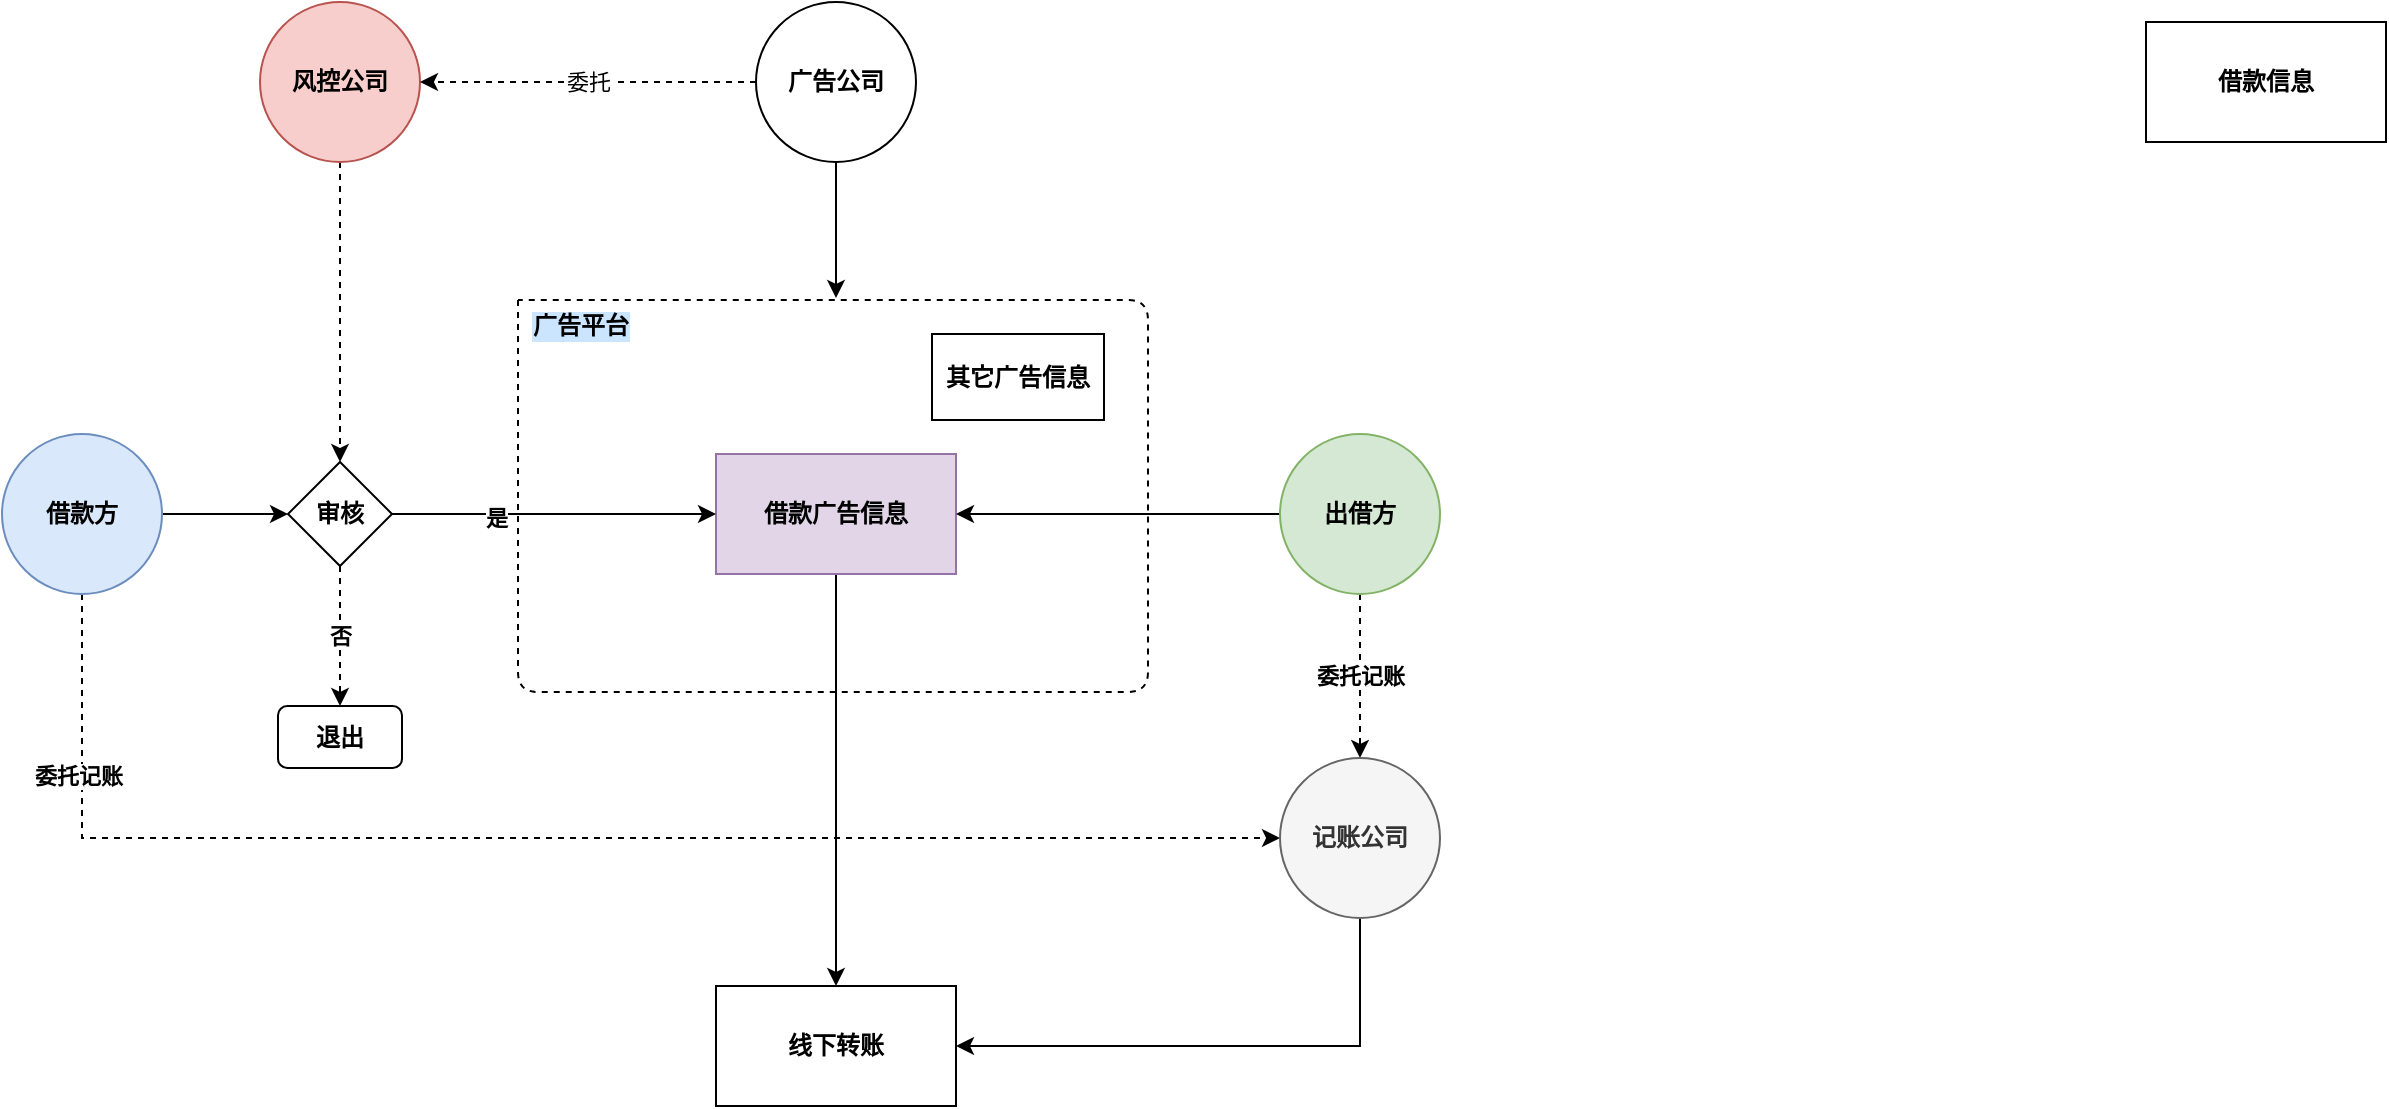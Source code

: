 <mxfile version="13.0.1" type="github">
  <diagram id="ckfXY8xdF6HMiDo0OfL2" name="Page-1">
    <mxGraphModel dx="1822" dy="362" grid="0" gridSize="10" guides="1" tooltips="1" connect="1" arrows="1" fold="1" page="0" pageScale="1" pageWidth="827" pageHeight="1169" math="0" shadow="0">
      <root>
        <mxCell id="0" />
        <mxCell id="1" parent="0" />
        <mxCell id="n2W3-XKyU9g3LvurngLY-33" style="edgeStyle=orthogonalEdgeStyle;rounded=0;orthogonalLoop=1;jettySize=auto;html=1;exitX=0.5;exitY=1;exitDx=0;exitDy=0;entryX=0.5;entryY=0;entryDx=0;entryDy=0;" edge="1" parent="1" source="n2W3-XKyU9g3LvurngLY-2" target="n2W3-XKyU9g3LvurngLY-30">
          <mxGeometry relative="1" as="geometry" />
        </mxCell>
        <mxCell id="n2W3-XKyU9g3LvurngLY-2" value="借款广告信息" style="rounded=0;whiteSpace=wrap;html=1;fontStyle=1;fillColor=#e1d5e7;strokeColor=#9673a6;" vertex="1" parent="1">
          <mxGeometry x="174" y="770" width="120" height="60" as="geometry" />
        </mxCell>
        <mxCell id="n2W3-XKyU9g3LvurngLY-19" style="edgeStyle=orthogonalEdgeStyle;rounded=0;orthogonalLoop=1;jettySize=auto;html=1;exitX=1;exitY=0.5;exitDx=0;exitDy=0;" edge="1" parent="1" source="n2W3-XKyU9g3LvurngLY-4" target="n2W3-XKyU9g3LvurngLY-17">
          <mxGeometry relative="1" as="geometry" />
        </mxCell>
        <mxCell id="n2W3-XKyU9g3LvurngLY-31" style="edgeStyle=orthogonalEdgeStyle;rounded=0;orthogonalLoop=1;jettySize=auto;html=1;exitX=0.5;exitY=1;exitDx=0;exitDy=0;entryX=0;entryY=0.5;entryDx=0;entryDy=0;dashed=1;" edge="1" parent="1" source="n2W3-XKyU9g3LvurngLY-4" target="n2W3-XKyU9g3LvurngLY-7">
          <mxGeometry relative="1" as="geometry" />
        </mxCell>
        <mxCell id="n2W3-XKyU9g3LvurngLY-32" value="委托记账" style="edgeLabel;html=1;align=center;verticalAlign=middle;resizable=0;points=[];fontStyle=1" vertex="1" connectable="0" parent="n2W3-XKyU9g3LvurngLY-31">
          <mxGeometry x="-0.749" y="-2" relative="1" as="geometry">
            <mxPoint as="offset" />
          </mxGeometry>
        </mxCell>
        <mxCell id="n2W3-XKyU9g3LvurngLY-4" value="借款方" style="ellipse;whiteSpace=wrap;html=1;aspect=fixed;fillColor=#dae8fc;strokeColor=#6c8ebf;fontStyle=1" vertex="1" parent="1">
          <mxGeometry x="-183" y="760" width="80" height="80" as="geometry" />
        </mxCell>
        <mxCell id="n2W3-XKyU9g3LvurngLY-27" style="edgeStyle=orthogonalEdgeStyle;rounded=0;orthogonalLoop=1;jettySize=auto;html=1;exitX=0;exitY=0.5;exitDx=0;exitDy=0;entryX=1;entryY=0.5;entryDx=0;entryDy=0;" edge="1" parent="1" source="n2W3-XKyU9g3LvurngLY-5" target="n2W3-XKyU9g3LvurngLY-2">
          <mxGeometry relative="1" as="geometry" />
        </mxCell>
        <mxCell id="n2W3-XKyU9g3LvurngLY-28" value="&lt;span style=&quot;&quot;&gt;委托记账&lt;/span&gt;" style="edgeStyle=orthogonalEdgeStyle;rounded=0;orthogonalLoop=1;jettySize=auto;html=1;exitX=0.5;exitY=1;exitDx=0;exitDy=0;dashed=1;fontStyle=1" edge="1" parent="1" source="n2W3-XKyU9g3LvurngLY-5" target="n2W3-XKyU9g3LvurngLY-7">
          <mxGeometry relative="1" as="geometry" />
        </mxCell>
        <mxCell id="n2W3-XKyU9g3LvurngLY-5" value="出借方" style="ellipse;whiteSpace=wrap;html=1;aspect=fixed;fillColor=#d5e8d4;strokeColor=#82b366;fontStyle=1" vertex="1" parent="1">
          <mxGeometry x="456" y="760" width="80" height="80" as="geometry" />
        </mxCell>
        <mxCell id="n2W3-XKyU9g3LvurngLY-18" style="edgeStyle=orthogonalEdgeStyle;rounded=0;orthogonalLoop=1;jettySize=auto;html=1;exitX=0.5;exitY=1;exitDx=0;exitDy=0;entryX=0.5;entryY=0;entryDx=0;entryDy=0;dashed=1;" edge="1" parent="1" source="n2W3-XKyU9g3LvurngLY-6" target="n2W3-XKyU9g3LvurngLY-17">
          <mxGeometry relative="1" as="geometry" />
        </mxCell>
        <mxCell id="n2W3-XKyU9g3LvurngLY-6" value="风控公司" style="ellipse;whiteSpace=wrap;html=1;aspect=fixed;fillColor=#f8cecc;strokeColor=#b85450;fontStyle=1" vertex="1" parent="1">
          <mxGeometry x="-54" y="544" width="80" height="80" as="geometry" />
        </mxCell>
        <mxCell id="n2W3-XKyU9g3LvurngLY-34" style="edgeStyle=orthogonalEdgeStyle;rounded=0;orthogonalLoop=1;jettySize=auto;html=1;exitX=0.5;exitY=1;exitDx=0;exitDy=0;entryX=1;entryY=0.5;entryDx=0;entryDy=0;" edge="1" parent="1" source="n2W3-XKyU9g3LvurngLY-7" target="n2W3-XKyU9g3LvurngLY-30">
          <mxGeometry relative="1" as="geometry" />
        </mxCell>
        <mxCell id="n2W3-XKyU9g3LvurngLY-7" value="记账公司" style="ellipse;whiteSpace=wrap;html=1;aspect=fixed;fillColor=#f5f5f5;strokeColor=#666666;fontColor=#333333;fontStyle=1" vertex="1" parent="1">
          <mxGeometry x="456" y="922" width="80" height="80" as="geometry" />
        </mxCell>
        <mxCell id="n2W3-XKyU9g3LvurngLY-8" value="借款信息" style="rounded=0;whiteSpace=wrap;html=1;fontStyle=1" vertex="1" parent="1">
          <mxGeometry x="889" y="554" width="120" height="60" as="geometry" />
        </mxCell>
        <mxCell id="n2W3-XKyU9g3LvurngLY-13" style="edgeStyle=orthogonalEdgeStyle;rounded=0;orthogonalLoop=1;jettySize=auto;html=1;exitX=0.5;exitY=1;exitDx=0;exitDy=0;" edge="1" parent="1" source="n2W3-XKyU9g3LvurngLY-10">
          <mxGeometry relative="1" as="geometry">
            <mxPoint x="234" y="692" as="targetPoint" />
          </mxGeometry>
        </mxCell>
        <mxCell id="n2W3-XKyU9g3LvurngLY-24" value="委托" style="edgeStyle=orthogonalEdgeStyle;rounded=0;orthogonalLoop=1;jettySize=auto;html=1;exitX=0;exitY=0.5;exitDx=0;exitDy=0;dashed=1;" edge="1" parent="1" source="n2W3-XKyU9g3LvurngLY-10" target="n2W3-XKyU9g3LvurngLY-6">
          <mxGeometry relative="1" as="geometry" />
        </mxCell>
        <mxCell id="n2W3-XKyU9g3LvurngLY-10" value="广告公司" style="ellipse;whiteSpace=wrap;html=1;aspect=fixed;fontStyle=1" vertex="1" parent="1">
          <mxGeometry x="194" y="544" width="80" height="80" as="geometry" />
        </mxCell>
        <mxCell id="n2W3-XKyU9g3LvurngLY-11" value="" style="endArrow=none;dashed=1;html=1;" edge="1" parent="1">
          <mxGeometry width="50" height="50" relative="1" as="geometry">
            <mxPoint x="75" y="693" as="sourcePoint" />
            <mxPoint x="75" y="693" as="targetPoint" />
            <Array as="points">
              <mxPoint x="75" y="889" />
              <mxPoint x="390" y="889" />
              <mxPoint x="390" y="693" />
            </Array>
          </mxGeometry>
        </mxCell>
        <mxCell id="n2W3-XKyU9g3LvurngLY-20" style="edgeStyle=orthogonalEdgeStyle;rounded=0;orthogonalLoop=1;jettySize=auto;html=1;exitX=1;exitY=0.5;exitDx=0;exitDy=0;" edge="1" parent="1" source="n2W3-XKyU9g3LvurngLY-17" target="n2W3-XKyU9g3LvurngLY-2">
          <mxGeometry relative="1" as="geometry" />
        </mxCell>
        <mxCell id="n2W3-XKyU9g3LvurngLY-23" value="是" style="edgeLabel;html=1;align=center;verticalAlign=middle;resizable=0;points=[];fontStyle=1" vertex="1" connectable="0" parent="n2W3-XKyU9g3LvurngLY-20">
          <mxGeometry x="-0.358" y="-2" relative="1" as="geometry">
            <mxPoint as="offset" />
          </mxGeometry>
        </mxCell>
        <mxCell id="n2W3-XKyU9g3LvurngLY-26" value="否" style="edgeStyle=orthogonalEdgeStyle;rounded=0;orthogonalLoop=1;jettySize=auto;html=1;exitX=0.5;exitY=1;exitDx=0;exitDy=0;dashed=1;fontStyle=1" edge="1" parent="1" source="n2W3-XKyU9g3LvurngLY-17" target="n2W3-XKyU9g3LvurngLY-25">
          <mxGeometry relative="1" as="geometry" />
        </mxCell>
        <mxCell id="n2W3-XKyU9g3LvurngLY-17" value="审核" style="rhombus;whiteSpace=wrap;html=1;fontStyle=1" vertex="1" parent="1">
          <mxGeometry x="-40" y="774" width="52" height="52" as="geometry" />
        </mxCell>
        <mxCell id="n2W3-XKyU9g3LvurngLY-21" value="广告平台" style="text;html=1;strokeColor=none;fillColor=none;align=center;verticalAlign=middle;whiteSpace=wrap;rounded=1;fontStyle=1;labelBackgroundColor=#CCE5FF;shadow=1;glass=0;strokeWidth=1;" vertex="1" parent="1">
          <mxGeometry x="77" y="696" width="59" height="20" as="geometry" />
        </mxCell>
        <mxCell id="n2W3-XKyU9g3LvurngLY-22" value="其它广告信息" style="rounded=0;whiteSpace=wrap;html=1;fontStyle=1;" vertex="1" parent="1">
          <mxGeometry x="282" y="710" width="86" height="43" as="geometry" />
        </mxCell>
        <mxCell id="n2W3-XKyU9g3LvurngLY-25" value="退出" style="rounded=1;whiteSpace=wrap;html=1;shadow=0;glass=0;labelBackgroundColor=none;strokeWidth=1;fontStyle=1" vertex="1" parent="1">
          <mxGeometry x="-45" y="896" width="62" height="31" as="geometry" />
        </mxCell>
        <mxCell id="n2W3-XKyU9g3LvurngLY-30" value="线下转账" style="rounded=0;whiteSpace=wrap;html=1;fontStyle=1;" vertex="1" parent="1">
          <mxGeometry x="174" y="1036" width="120" height="60" as="geometry" />
        </mxCell>
      </root>
    </mxGraphModel>
  </diagram>
</mxfile>
